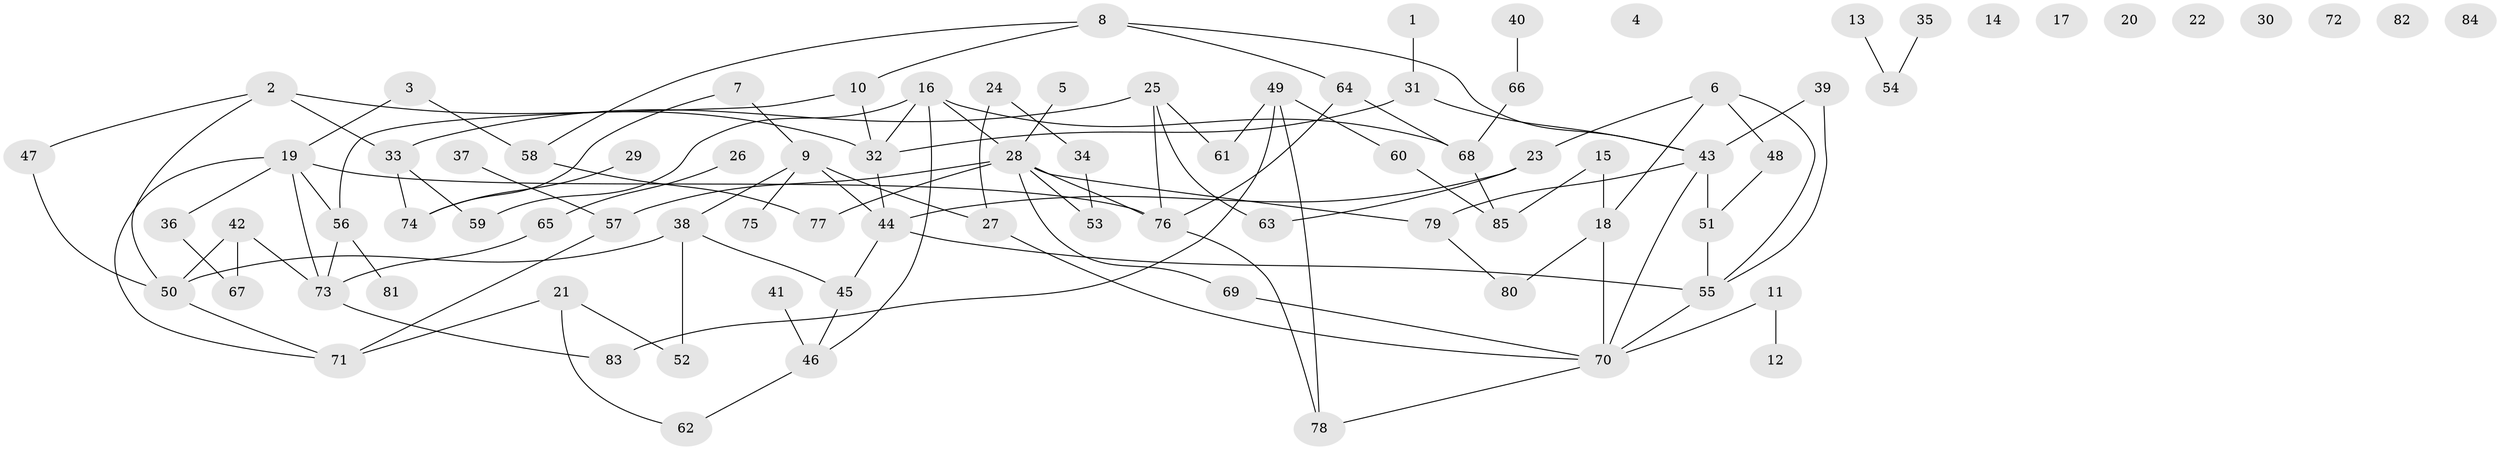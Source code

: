 // coarse degree distribution, {1: 0.1724137931034483, 3: 0.15517241379310345, 2: 0.20689655172413793, 0: 0.15517241379310345, 5: 0.10344827586206896, 6: 0.034482758620689655, 9: 0.017241379310344827, 8: 0.017241379310344827, 4: 0.10344827586206896, 11: 0.017241379310344827, 7: 0.017241379310344827}
// Generated by graph-tools (version 1.1) at 2025/41/03/06/25 10:41:22]
// undirected, 85 vertices, 111 edges
graph export_dot {
graph [start="1"]
  node [color=gray90,style=filled];
  1;
  2;
  3;
  4;
  5;
  6;
  7;
  8;
  9;
  10;
  11;
  12;
  13;
  14;
  15;
  16;
  17;
  18;
  19;
  20;
  21;
  22;
  23;
  24;
  25;
  26;
  27;
  28;
  29;
  30;
  31;
  32;
  33;
  34;
  35;
  36;
  37;
  38;
  39;
  40;
  41;
  42;
  43;
  44;
  45;
  46;
  47;
  48;
  49;
  50;
  51;
  52;
  53;
  54;
  55;
  56;
  57;
  58;
  59;
  60;
  61;
  62;
  63;
  64;
  65;
  66;
  67;
  68;
  69;
  70;
  71;
  72;
  73;
  74;
  75;
  76;
  77;
  78;
  79;
  80;
  81;
  82;
  83;
  84;
  85;
  1 -- 31;
  2 -- 32;
  2 -- 33;
  2 -- 47;
  2 -- 50;
  3 -- 19;
  3 -- 58;
  5 -- 28;
  6 -- 18;
  6 -- 23;
  6 -- 48;
  6 -- 55;
  7 -- 9;
  7 -- 74;
  8 -- 10;
  8 -- 43;
  8 -- 58;
  8 -- 64;
  9 -- 27;
  9 -- 38;
  9 -- 44;
  9 -- 75;
  10 -- 32;
  10 -- 56;
  11 -- 12;
  11 -- 70;
  13 -- 54;
  15 -- 18;
  15 -- 85;
  16 -- 28;
  16 -- 32;
  16 -- 46;
  16 -- 59;
  16 -- 68;
  18 -- 70;
  18 -- 80;
  19 -- 36;
  19 -- 56;
  19 -- 71;
  19 -- 73;
  19 -- 76;
  21 -- 52;
  21 -- 62;
  21 -- 71;
  23 -- 44;
  23 -- 63;
  24 -- 27;
  24 -- 34;
  25 -- 33;
  25 -- 61;
  25 -- 63;
  25 -- 76;
  26 -- 65;
  27 -- 70;
  28 -- 53;
  28 -- 57;
  28 -- 69;
  28 -- 76;
  28 -- 77;
  28 -- 79;
  29 -- 74;
  31 -- 32;
  31 -- 43;
  32 -- 44;
  33 -- 59;
  33 -- 74;
  34 -- 53;
  35 -- 54;
  36 -- 67;
  37 -- 57;
  38 -- 45;
  38 -- 50;
  38 -- 52;
  39 -- 43;
  39 -- 55;
  40 -- 66;
  41 -- 46;
  42 -- 50;
  42 -- 67;
  42 -- 73;
  43 -- 51;
  43 -- 70;
  43 -- 79;
  44 -- 45;
  44 -- 55;
  45 -- 46;
  46 -- 62;
  47 -- 50;
  48 -- 51;
  49 -- 60;
  49 -- 61;
  49 -- 78;
  49 -- 83;
  50 -- 71;
  51 -- 55;
  55 -- 70;
  56 -- 73;
  56 -- 81;
  57 -- 71;
  58 -- 77;
  60 -- 85;
  64 -- 68;
  64 -- 76;
  65 -- 73;
  66 -- 68;
  68 -- 85;
  69 -- 70;
  70 -- 78;
  73 -- 83;
  76 -- 78;
  79 -- 80;
}
